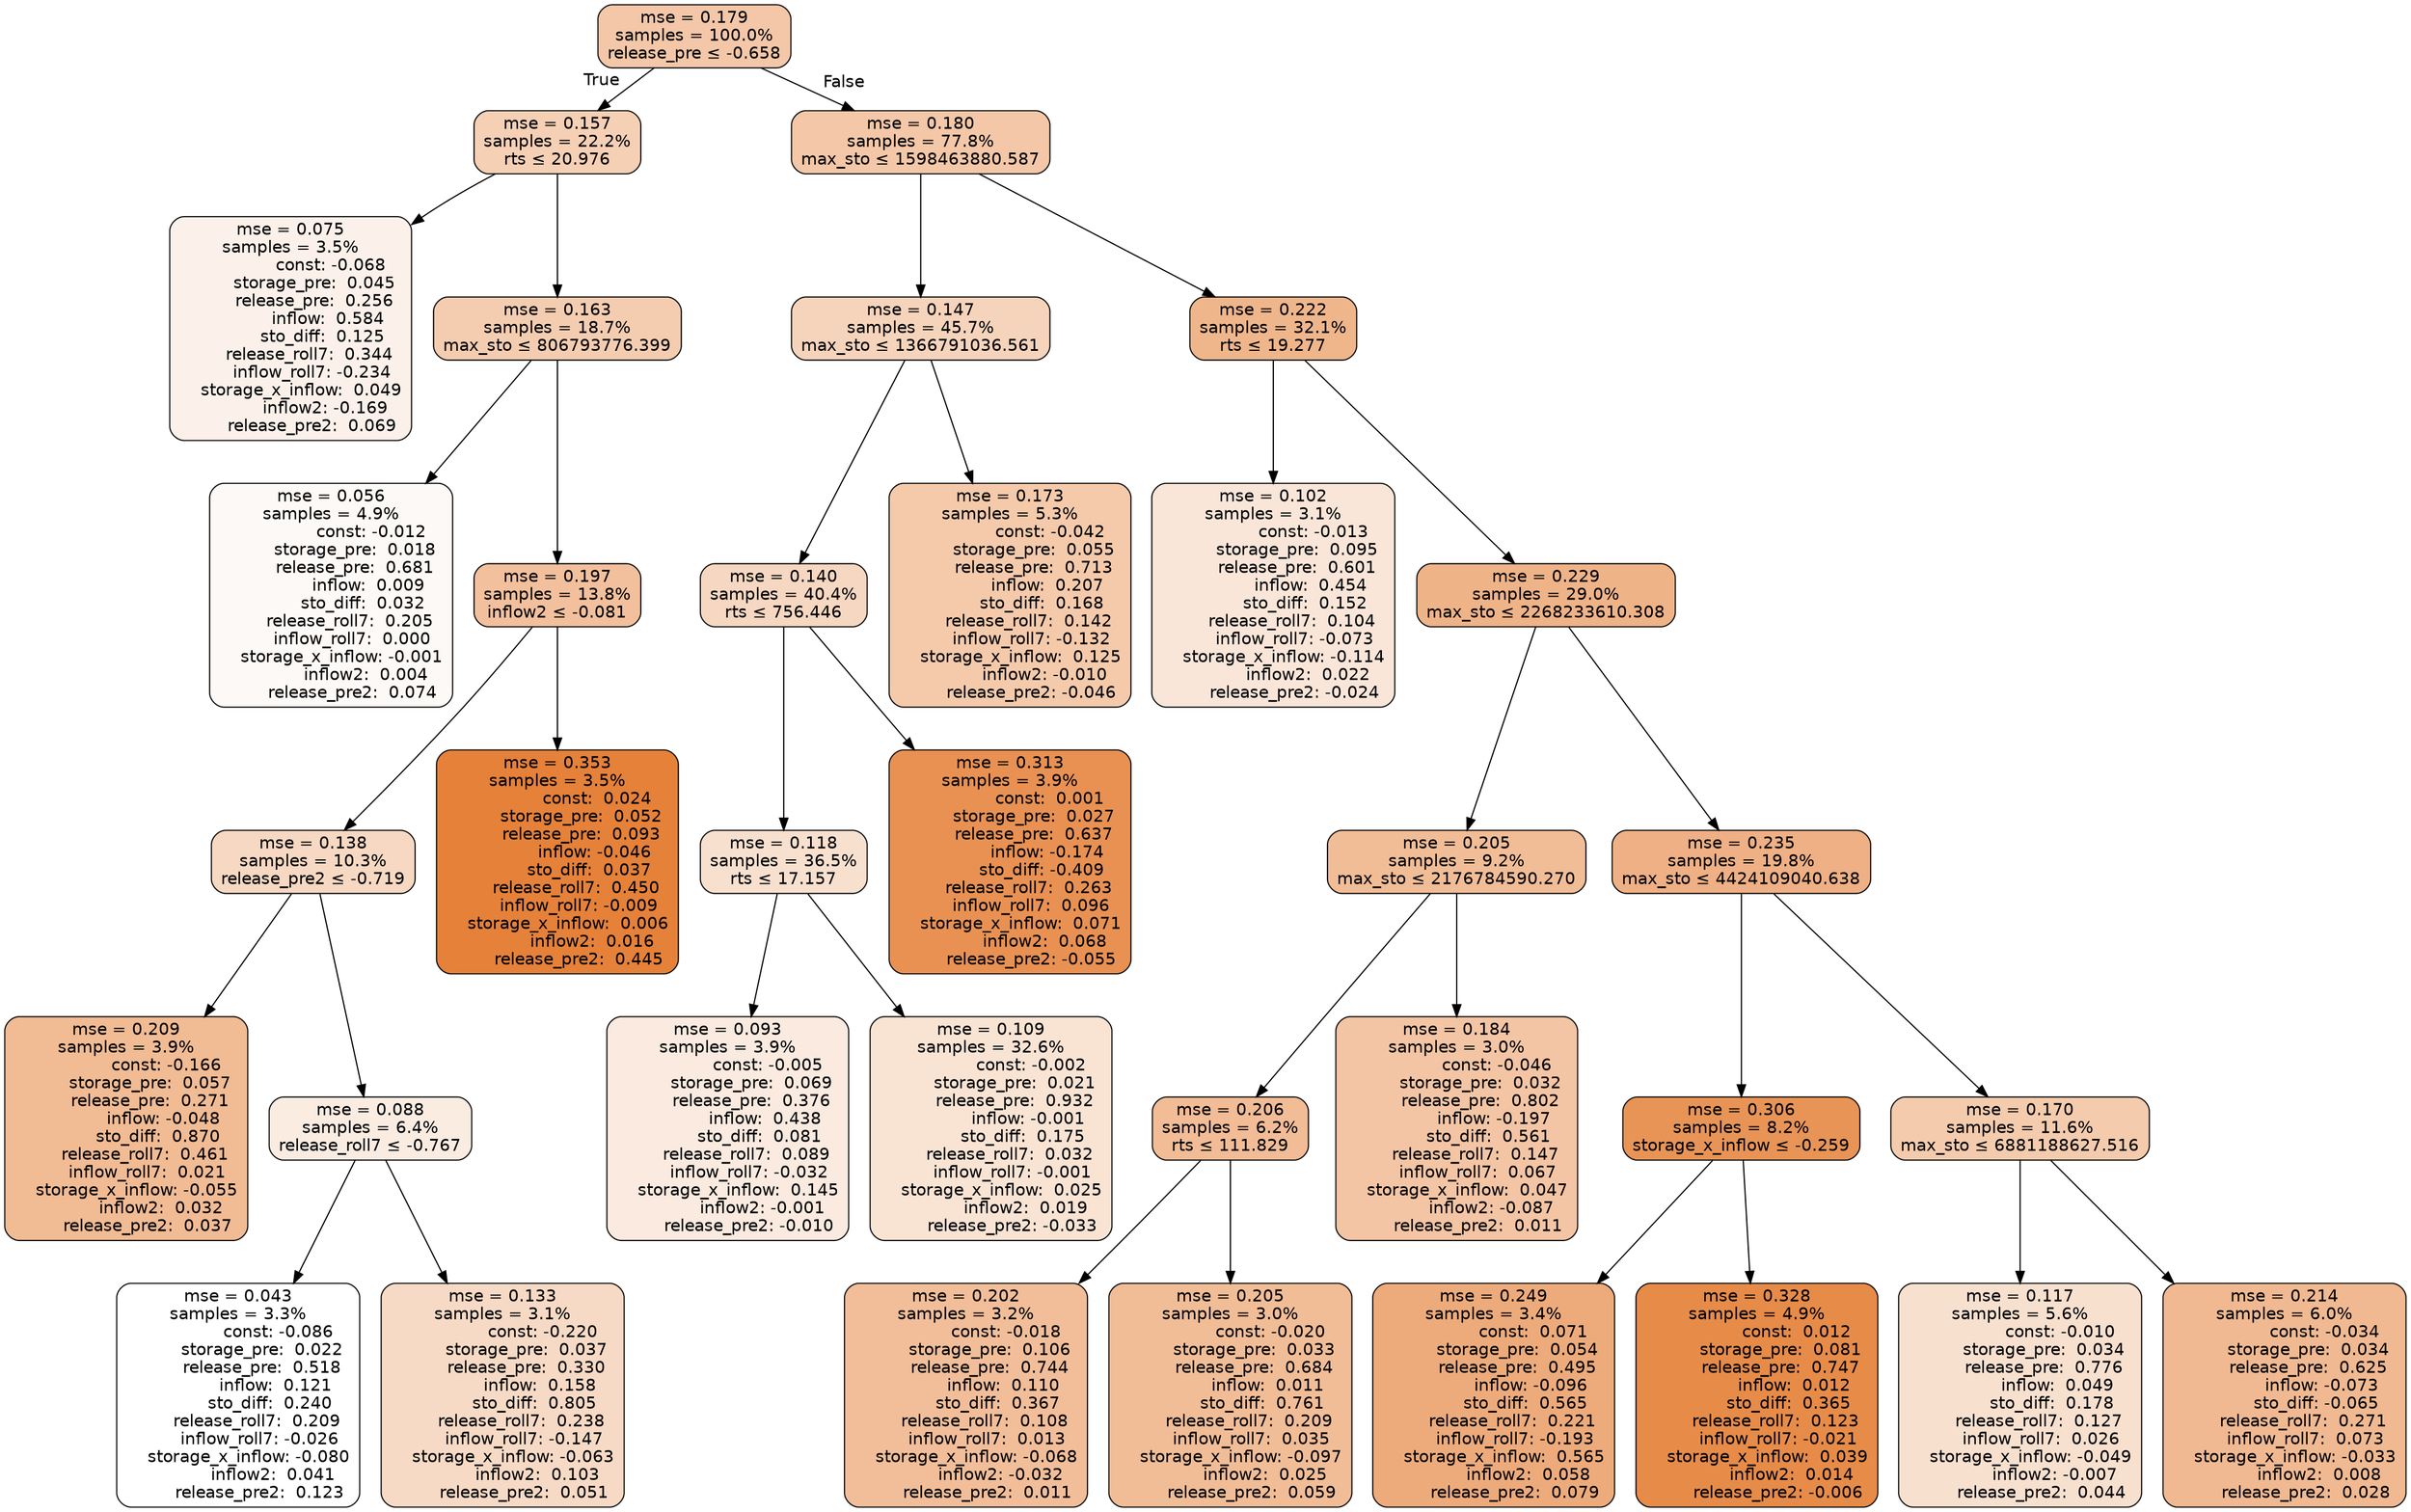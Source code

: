 digraph tree {
bgcolor="transparent"
node [shape=rectangle, style="filled, rounded", color="black", fontname=helvetica] ;
edge [fontname=helvetica] ;
	"0" [label="mse = 0.179
samples = 100.0%
release_pre &le; -0.658", fillcolor="#f3c7a8"]
	"1" [label="mse = 0.157
samples = 22.2%
rts &le; 20.976", fillcolor="#f5d0b5"]
	"2" [label="mse = 0.075
samples = 3.5%
               const: -0.068
         storage_pre:  0.045
         release_pre:  0.256
              inflow:  0.584
            sto_diff:  0.125
       release_roll7:  0.344
        inflow_roll7: -0.234
    storage_x_inflow:  0.049
             inflow2: -0.169
        release_pre2:  0.069", fillcolor="#fcf1ea"]
	"3" [label="mse = 0.163
samples = 18.7%
max_sto &le; 806793776.399", fillcolor="#f4cdb1"]
	"4" [label="mse = 0.056
samples = 4.9%
               const: -0.012
         storage_pre:  0.018
         release_pre:  0.681
              inflow:  0.009
            sto_diff:  0.032
       release_roll7:  0.205
        inflow_roll7:  0.000
    storage_x_inflow: -0.001
             inflow2:  0.004
        release_pre2:  0.074", fillcolor="#fdf9f6"]
	"5" [label="mse = 0.197
samples = 13.8%
inflow2 &le; -0.081", fillcolor="#f2c09c"]
	"6" [label="mse = 0.138
samples = 10.3%
release_pre2 &le; -0.719", fillcolor="#f7d8c2"]
	"7" [label="mse = 0.209
samples = 3.9%
               const: -0.166
         storage_pre:  0.057
         release_pre:  0.271
              inflow: -0.048
            sto_diff:  0.870
       release_roll7:  0.461
        inflow_roll7:  0.021
    storage_x_inflow: -0.055
             inflow2:  0.032
        release_pre2:  0.037", fillcolor="#f1bb94"]
	"8" [label="mse = 0.088
samples = 6.4%
release_roll7 &le; -0.767", fillcolor="#fbece2"]
	"9" [label="mse = 0.043
samples = 3.3%
               const: -0.086
         storage_pre:  0.022
         release_pre:  0.518
              inflow:  0.121
            sto_diff:  0.240
       release_roll7:  0.209
        inflow_roll7: -0.026
    storage_x_inflow: -0.080
             inflow2:  0.041
        release_pre2:  0.123", fillcolor="#ffffff"]
	"10" [label="mse = 0.133
samples = 3.1%
               const: -0.220
         storage_pre:  0.037
         release_pre:  0.330
              inflow:  0.158
            sto_diff:  0.805
       release_roll7:  0.238
        inflow_roll7: -0.147
    storage_x_inflow: -0.063
             inflow2:  0.103
        release_pre2:  0.051", fillcolor="#f7dac5"]
	"11" [label="mse = 0.353
samples = 3.5%
               const:  0.024
         storage_pre:  0.052
         release_pre:  0.093
              inflow: -0.046
            sto_diff:  0.037
       release_roll7:  0.450
        inflow_roll7: -0.009
    storage_x_inflow:  0.006
             inflow2:  0.016
        release_pre2:  0.445", fillcolor="#e58139"]
	"12" [label="mse = 0.180
samples = 77.8%
max_sto &le; 1598463880.587", fillcolor="#f3c7a7"]
	"13" [label="mse = 0.147
samples = 45.7%
max_sto &le; 1366791036.561", fillcolor="#f6d4bc"]
	"14" [label="mse = 0.140
samples = 40.4%
rts &le; 756.446", fillcolor="#f6d7c1"]
	"15" [label="mse = 0.118
samples = 36.5%
rts &le; 17.157", fillcolor="#f8e0cf"]
	"16" [label="mse = 0.093
samples = 3.9%
               const: -0.005
         storage_pre:  0.069
         release_pre:  0.376
              inflow:  0.438
            sto_diff:  0.081
       release_roll7:  0.089
        inflow_roll7: -0.032
    storage_x_inflow:  0.145
             inflow2: -0.001
        release_pre2: -0.010", fillcolor="#faeadf"]
	"17" [label="mse = 0.109
samples = 32.6%
               const: -0.002
         storage_pre:  0.021
         release_pre:  0.932
              inflow: -0.001
            sto_diff:  0.175
       release_roll7:  0.032
        inflow_roll7: -0.001
    storage_x_inflow:  0.025
             inflow2:  0.019
        release_pre2: -0.033", fillcolor="#f9e4d4"]
	"18" [label="mse = 0.313
samples = 3.9%
               const:  0.001
         storage_pre:  0.027
         release_pre:  0.637
              inflow: -0.174
            sto_diff: -0.409
       release_roll7:  0.263
        inflow_roll7:  0.096
    storage_x_inflow:  0.071
             inflow2:  0.068
        release_pre2: -0.055", fillcolor="#e89152"]
	"19" [label="mse = 0.173
samples = 5.3%
               const: -0.042
         storage_pre:  0.055
         release_pre:  0.713
              inflow:  0.207
            sto_diff:  0.168
       release_roll7:  0.142
        inflow_roll7: -0.132
    storage_x_inflow:  0.125
             inflow2: -0.010
        release_pre2: -0.046", fillcolor="#f4caab"]
	"20" [label="mse = 0.222
samples = 32.1%
rts &le; 19.277", fillcolor="#efb68c"]
	"21" [label="mse = 0.102
samples = 3.1%
               const: -0.013
         storage_pre:  0.095
         release_pre:  0.601
              inflow:  0.454
            sto_diff:  0.152
       release_roll7:  0.104
        inflow_roll7: -0.073
    storage_x_inflow: -0.114
             inflow2:  0.022
        release_pre2: -0.024", fillcolor="#fae6d9"]
	"22" [label="mse = 0.229
samples = 29.0%
max_sto &le; 2268233610.308", fillcolor="#efb388"]
	"23" [label="mse = 0.205
samples = 9.2%
max_sto &le; 2176784590.270", fillcolor="#f1bd97"]
	"24" [label="mse = 0.206
samples = 6.2%
rts &le; 111.829", fillcolor="#f1bc96"]
	"25" [label="mse = 0.202
samples = 3.2%
               const: -0.018
         storage_pre:  0.106
         release_pre:  0.744
              inflow:  0.110
            sto_diff:  0.367
       release_roll7:  0.108
        inflow_roll7:  0.013
    storage_x_inflow: -0.068
             inflow2: -0.032
        release_pre2:  0.011", fillcolor="#f1be99"]
	"26" [label="mse = 0.205
samples = 3.0%
               const: -0.020
         storage_pre:  0.033
         release_pre:  0.684
              inflow:  0.011
            sto_diff:  0.761
       release_roll7:  0.209
        inflow_roll7:  0.035
    storage_x_inflow: -0.097
             inflow2:  0.025
        release_pre2:  0.059", fillcolor="#f1bd97"]
	"27" [label="mse = 0.184
samples = 3.0%
               const: -0.046
         storage_pre:  0.032
         release_pre:  0.802
              inflow: -0.197
            sto_diff:  0.561
       release_roll7:  0.147
        inflow_roll7:  0.067
    storage_x_inflow:  0.047
             inflow2: -0.087
        release_pre2:  0.011", fillcolor="#f3c5a4"]
	"28" [label="mse = 0.235
samples = 19.8%
max_sto &le; 4424109040.638", fillcolor="#eeb084"]
	"29" [label="mse = 0.306
samples = 8.2%
storage_x_inflow &le; -0.259", fillcolor="#e89456"]
	"30" [label="mse = 0.249
samples = 3.4%
               const:  0.071
         storage_pre:  0.054
         release_pre:  0.495
              inflow: -0.096
            sto_diff:  0.565
       release_roll7:  0.221
        inflow_roll7: -0.193
    storage_x_inflow:  0.565
             inflow2:  0.058
        release_pre2:  0.079", fillcolor="#edab7b"]
	"31" [label="mse = 0.328
samples = 4.9%
               const:  0.012
         storage_pre:  0.081
         release_pre:  0.747
              inflow:  0.012
            sto_diff:  0.365
       release_roll7:  0.123
        inflow_roll7: -0.021
    storage_x_inflow:  0.039
             inflow2:  0.014
        release_pre2: -0.006", fillcolor="#e78b48"]
	"32" [label="mse = 0.170
samples = 11.6%
max_sto &le; 6881188627.516", fillcolor="#f4cbad"]
	"33" [label="mse = 0.117
samples = 5.6%
               const: -0.010
         storage_pre:  0.034
         release_pre:  0.776
              inflow:  0.049
            sto_diff:  0.178
       release_roll7:  0.127
        inflow_roll7:  0.026
    storage_x_inflow: -0.049
             inflow2: -0.007
        release_pre2:  0.044", fillcolor="#f8e0cf"]
	"34" [label="mse = 0.214
samples = 6.0%
               const: -0.034
         storage_pre:  0.034
         release_pre:  0.625
              inflow: -0.073
            sto_diff: -0.065
       release_roll7:  0.271
        inflow_roll7:  0.073
    storage_x_inflow: -0.033
             inflow2:  0.008
        release_pre2:  0.028", fillcolor="#f0b991"]

	"0" -> "1" [labeldistance=2.5, labelangle=45, headlabel="True"]
	"1" -> "2"
	"1" -> "3"
	"3" -> "4"
	"3" -> "5"
	"5" -> "6"
	"6" -> "7"
	"6" -> "8"
	"8" -> "9"
	"8" -> "10"
	"5" -> "11"
	"0" -> "12" [labeldistance=2.5, labelangle=-45, headlabel="False"]
	"12" -> "13"
	"13" -> "14"
	"14" -> "15"
	"15" -> "16"
	"15" -> "17"
	"14" -> "18"
	"13" -> "19"
	"12" -> "20"
	"20" -> "21"
	"20" -> "22"
	"22" -> "23"
	"23" -> "24"
	"24" -> "25"
	"24" -> "26"
	"23" -> "27"
	"22" -> "28"
	"28" -> "29"
	"29" -> "30"
	"29" -> "31"
	"28" -> "32"
	"32" -> "33"
	"32" -> "34"
}
